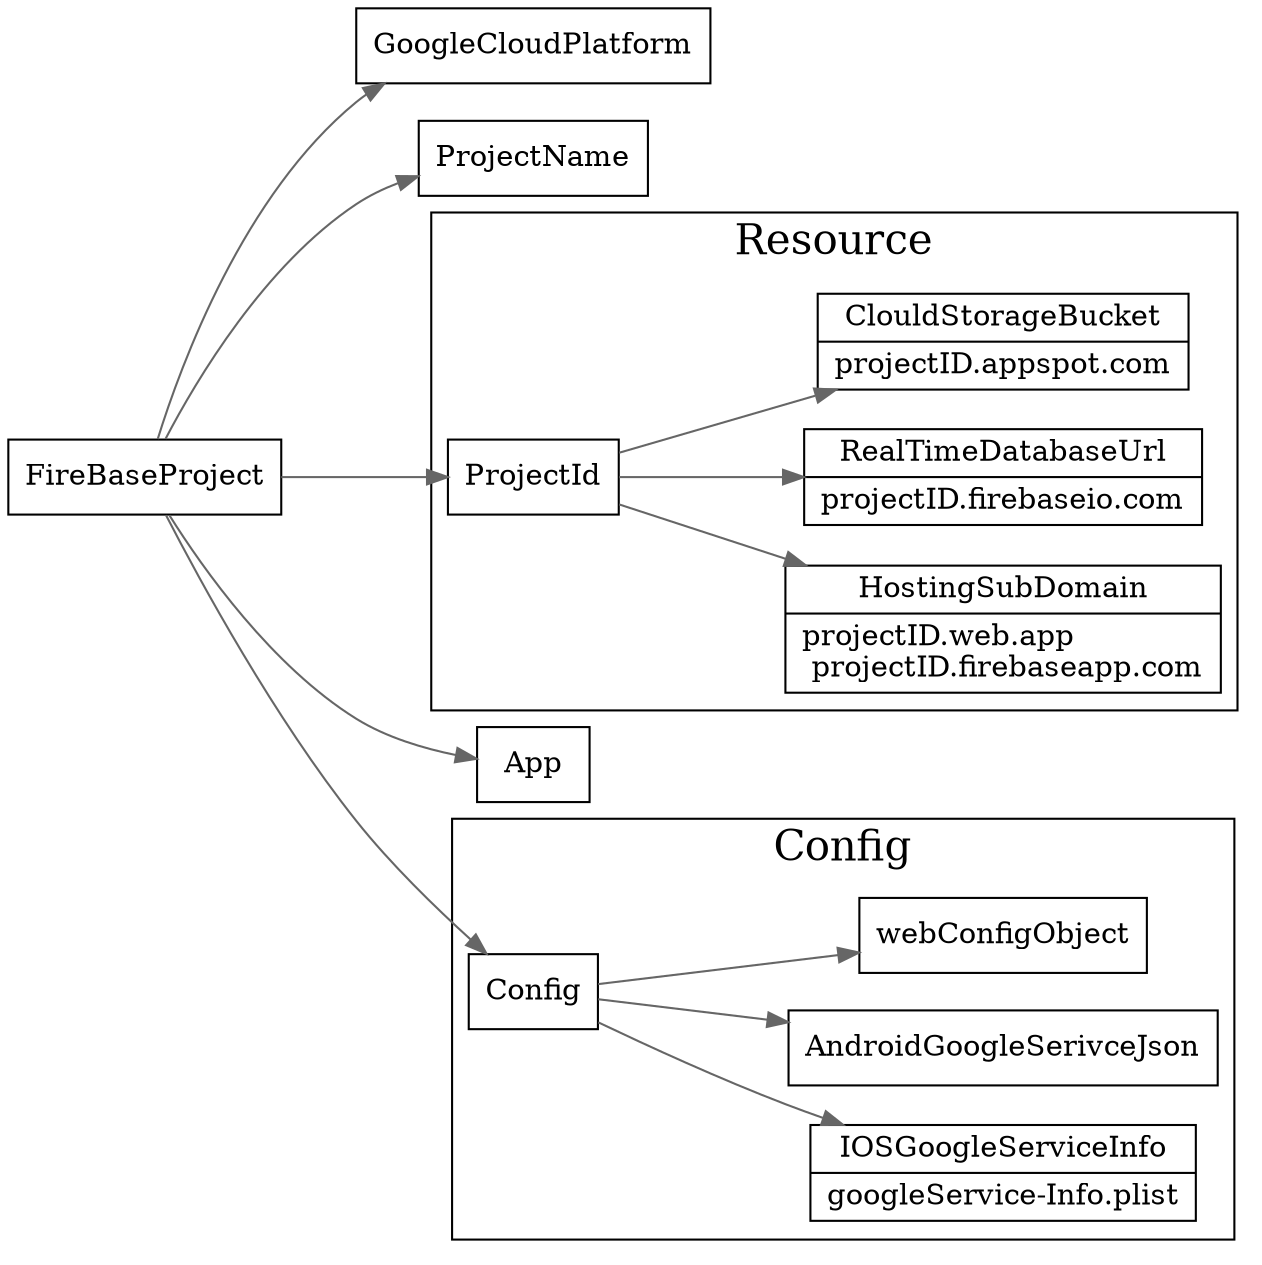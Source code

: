 digraph firebase {
  node[shape=box];
  edge[color=gray40];
  newrank=true;
  rankdir=LR;
  FireBaseProject -> GoogleCloudPlatform;
  FireBaseProject -> {
    ProjectName;
    ProjectId;
    App;
    Config;
  }

  subgraph cluster_Resource {
    graph[label="Resource";fontsize=20;];
    ProjectId -> {
      HostingSubDomain;
      RealTimeDatabaseUrl;
      ClouldStorageBucket;
    }
    HostingSubDomain[
      shape="record"
      label="{{
        HostingSubDomain|
          projectID.web.app\l
          projectID.firebaseapp.com\l
      }}"
    ];
    RealTimeDatabaseUrl[
      shape="record"
      label="{{
        RealTimeDatabaseUrl|
          projectID.firebaseio.com
      }}"
    ];
    ClouldStorageBucket[
      shape="record"
      label="{{
        ClouldStorageBucket|
          projectID.appspot.com
      }}"
    ];
  }

  subgraph cluster_Config {
    graph[label="Config";fontsize=20;];
    Config -> {
      IOSGoogleServiceInfo;
      AndroidGoogleSerivceJson
      webConfigObject;
    }
    IOSGoogleServiceInfo[
      shape="record"
      label="{{
        IOSGoogleServiceInfo|
          googleService-Info.plist
      }}"
    ];
  }
}
